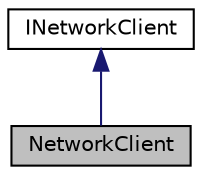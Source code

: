 digraph "NetworkClient"
{
  edge [fontname="Helvetica",fontsize="10",labelfontname="Helvetica",labelfontsize="10"];
  node [fontname="Helvetica",fontsize="10",shape=record];
  Node0 [label="NetworkClient",height=0.2,width=0.4,color="black", fillcolor="grey75", style="filled", fontcolor="black"];
  Node1 -> Node0 [dir="back",color="midnightblue",fontsize="10",style="solid",fontname="Helvetica"];
  Node1 [label="INetworkClient",height=0.2,width=0.4,color="black", fillcolor="white", style="filled",URL="$class_i_network_client.html",tooltip="Interface for class which is responible for client network connection. "];
}
